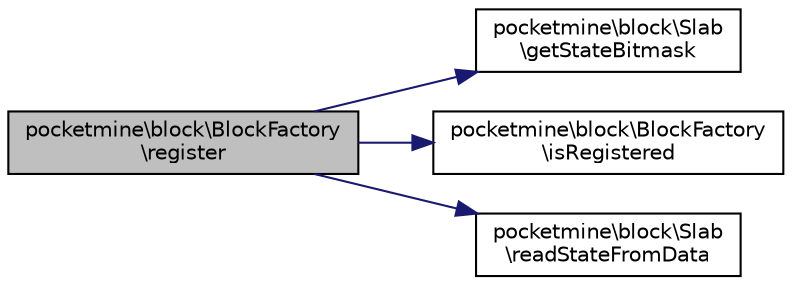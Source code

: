 digraph "pocketmine\block\BlockFactory\register"
{
 // INTERACTIVE_SVG=YES
 // LATEX_PDF_SIZE
  edge [fontname="Helvetica",fontsize="10",labelfontname="Helvetica",labelfontsize="10"];
  node [fontname="Helvetica",fontsize="10",shape=record];
  rankdir="LR";
  Node1 [label="pocketmine\\block\\BlockFactory\l\\register",height=0.2,width=0.4,color="black", fillcolor="grey75", style="filled", fontcolor="black",tooltip=" "];
  Node1 -> Node2 [color="midnightblue",fontsize="10",style="solid",fontname="Helvetica"];
  Node2 [label="pocketmine\\block\\Slab\l\\getStateBitmask",height=0.2,width=0.4,color="black", fillcolor="white", style="filled",URL="$dc/d60/classpocketmine_1_1block_1_1_slab.html#a78ae3c14fd193e5522c2a5a5918791e8",tooltip=" "];
  Node1 -> Node3 [color="midnightblue",fontsize="10",style="solid",fontname="Helvetica"];
  Node3 [label="pocketmine\\block\\BlockFactory\l\\isRegistered",height=0.2,width=0.4,color="black", fillcolor="white", style="filled",URL="$d0/d6d/classpocketmine_1_1block_1_1_block_factory.html#aa6dc17c2e27a30f92c53f7e7f809ce5d",tooltip=" "];
  Node1 -> Node4 [color="midnightblue",fontsize="10",style="solid",fontname="Helvetica"];
  Node4 [label="pocketmine\\block\\Slab\l\\readStateFromData",height=0.2,width=0.4,color="black", fillcolor="white", style="filled",URL="$dc/d60/classpocketmine_1_1block_1_1_slab.html#ad2dd780ba966f3b1faff83e4fb0aa83a",tooltip=" "];
}
